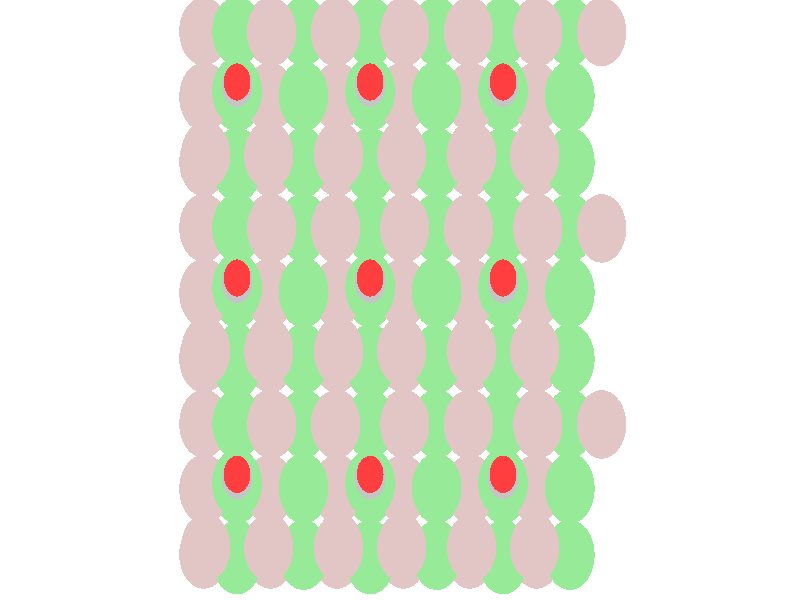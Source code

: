 #include "colors.inc"
#include "finish.inc"

global_settings {assumed_gamma 1 max_trace_level 6}
background {color White}
camera {orthographic
  right -35.40*x up 19.10*y
  direction 1.00*z
  location <0,0,50.00> look_at <0,0,0>}
light_source {<  2.00,   3.00,  40.00> color White
  area_light <0.70, 0, 0>, <0, 0.70, 0>, 3, 3
  adaptive 1 jitter}

#declare simple = finish {phong 0.7}
#declare pale = finish {ambient .5 diffuse .85 roughness .001 specular 0.200 }
#declare intermediate = finish {ambient 0.3 diffuse 0.6 specular 0.10 roughness 0.04 }
#declare vmd = finish {ambient .0 diffuse .65 phong 0.1 phong_size 40. specular 0.500 }
#declare jmol = finish {ambient .2 diffuse .6 specular 1 roughness .001 metallic}
#declare ase2 = finish {ambient 0.05 brilliance 3 diffuse 0.6 metallic specular 0.70 roughness 0.04 reflection 0.15}
#declare ase3 = finish {ambient .15 brilliance 2 diffuse .6 metallic specular 1. roughness .001 reflection .0}
#declare glass = finish {ambient .05 diffuse .3 specular 1. roughness .001}
#declare glass2 = finish {ambient .0 diffuse .3 specular 1. reflection .25 roughness .001}
#declare Rcell = 0.070;
#declare Rbond = 0.100;

#macro atom(LOC, R, COL, TRANS, FIN)
  sphere{LOC, R texture{pigment{color COL transmit TRANS} finish{FIN}}}
#end
#macro constrain(LOC, R, COL, TRANS FIN)
union{torus{R, Rcell rotate 45*z texture{pigment{color COL transmit TRANS} finish{FIN}}}
      torus{R, Rcell rotate -45*z texture{pigment{color COL transmit TRANS} finish{FIN}}}
      translate LOC}
#end

atom(< -7.21,  -5.66,  -5.32>, 0.68, rgb <0.56, 0.56, 0.56>, 0.0, simple) // #0 
atom(< -7.21,  -5.55,  -4.16>, 0.59, rgb <1.00, 0.05, 0.05>, 0.0, simple) // #1 
atom(< -8.68,  -3.94, -11.76>, 1.09, rgb <0.76, 0.56, 0.56>, 0.0, simple) // #2 
atom(< -8.68,  -6.02, -13.84>, 1.09, rgb <0.76, 0.56, 0.56>, 0.0, simple) // #3 
atom(< -8.68,  -8.10, -11.76>, 1.09, rgb <0.76, 0.56, 0.56>, 0.0, simple) // #4 
atom(< -2.85,  -3.96,  -7.48>, 1.09, rgb <0.76, 0.56, 0.56>, 0.0, simple) // #5 
atom(< -8.62,  -6.02,  -9.69>, 1.09, rgb <0.76, 0.56, 0.56>, 0.0, simple) // #6 
atom(< -8.60,  -7.88,  -7.62>, 1.09, rgb <0.76, 0.56, 0.56>, 0.0, simple) // #7 
atom(< -5.74,  -3.94, -11.76>, 1.09, rgb <0.76, 0.56, 0.56>, 0.0, simple) // #8 
atom(< -5.74,  -6.02, -13.84>, 1.09, rgb <0.76, 0.56, 0.56>, 0.0, simple) // #9 
atom(< -5.74,  -8.10, -11.76>, 1.09, rgb <0.76, 0.56, 0.56>, 0.0, simple) // #10 
atom(< -5.68,  -3.96,  -7.48>, 1.09, rgb <0.76, 0.56, 0.56>, 0.0, simple) // #11 
atom(< -5.79,  -6.02,  -9.69>, 1.09, rgb <0.76, 0.56, 0.56>, 0.0, simple) // #12 
atom(< -5.81,  -7.88,  -7.62>, 1.09, rgb <0.76, 0.56, 0.56>, 0.0, simple) // #13 
atom(< -7.21,  -3.94, -13.84>, 1.10, rgb <0.31, 0.82, 0.31>, 0.0, simple) // #14 
atom(< -7.21,  -6.02, -11.76>, 1.10, rgb <0.31, 0.82, 0.31>, 0.0, simple) // #15 
atom(< -7.21,  -8.10, -13.84>, 1.10, rgb <0.31, 0.82, 0.31>, 0.0, simple) // #16 
atom(< -7.21,  -3.94,  -9.68>, 1.10, rgb <0.31, 0.82, 0.31>, 0.0, simple) // #17 
atom(< -7.21,  -5.84,  -7.09>, 1.10, rgb <0.31, 0.82, 0.31>, 0.0, simple) // #18 
atom(< -7.21,  -8.27,  -9.75>, 1.10, rgb <0.31, 0.82, 0.31>, 0.0, simple) // #19 
atom(< -4.27,  -3.94, -13.84>, 1.10, rgb <0.31, 0.82, 0.31>, 0.0, simple) // #20 
atom(< -4.27,  -6.02, -11.76>, 1.10, rgb <0.31, 0.82, 0.31>, 0.0, simple) // #21 
atom(< -4.27,  -8.10, -13.84>, 1.10, rgb <0.31, 0.82, 0.31>, 0.0, simple) // #22 
atom(< -4.27,  -3.94,  -9.68>, 1.10, rgb <0.31, 0.82, 0.31>, 0.0, simple) // #23 
atom(< -4.27,  -5.98,  -7.78>, 1.10, rgb <0.31, 0.82, 0.31>, 0.0, simple) // #24 
atom(< -4.27,  -8.13,  -9.59>, 1.10, rgb <0.31, 0.82, 0.31>, 0.0, simple) // #25 
atom(< -7.21,   0.58,  -3.24>, 0.68, rgb <0.56, 0.56, 0.56>, 0.0, simple) // #26 
atom(< -7.21,   0.70,  -2.08>, 0.59, rgb <1.00, 0.05, 0.05>, 0.0, simple) // #27 
atom(< -8.68,   2.30,  -9.68>, 1.09, rgb <0.76, 0.56, 0.56>, 0.0, simple) // #28 
atom(< -8.68,   0.22, -11.76>, 1.09, rgb <0.76, 0.56, 0.56>, 0.0, simple) // #29 
atom(< -8.68,  -1.86,  -9.68>, 1.09, rgb <0.76, 0.56, 0.56>, 0.0, simple) // #30 
atom(< -2.85,   2.28,  -5.40>, 1.09, rgb <0.76, 0.56, 0.56>, 0.0, simple) // #31 
atom(< -8.62,   0.23,  -7.61>, 1.09, rgb <0.76, 0.56, 0.56>, 0.0, simple) // #32 
atom(< -8.60,  -1.63,  -5.54>, 1.09, rgb <0.76, 0.56, 0.56>, 0.0, simple) // #33 
atom(< -5.74,   2.30,  -9.68>, 1.09, rgb <0.76, 0.56, 0.56>, 0.0, simple) // #34 
atom(< -5.74,   0.22, -11.76>, 1.09, rgb <0.76, 0.56, 0.56>, 0.0, simple) // #35 
atom(< -5.74,  -1.86,  -9.68>, 1.09, rgb <0.76, 0.56, 0.56>, 0.0, simple) // #36 
atom(< -5.68,   2.28,  -5.40>, 1.09, rgb <0.76, 0.56, 0.56>, 0.0, simple) // #37 
atom(< -5.79,   0.23,  -7.60>, 1.09, rgb <0.76, 0.56, 0.56>, 0.0, simple) // #38 
atom(< -5.81,  -1.63,  -5.54>, 1.09, rgb <0.76, 0.56, 0.56>, 0.0, simple) // #39 
atom(< -7.21,   2.30, -11.76>, 1.10, rgb <0.31, 0.82, 0.31>, 0.0, simple) // #40 
atom(< -7.21,   0.22,  -9.68>, 1.10, rgb <0.31, 0.82, 0.31>, 0.0, simple) // #41 
atom(< -7.21,  -1.86, -11.76>, 1.10, rgb <0.31, 0.82, 0.31>, 0.0, simple) // #42 
atom(< -7.21,   2.30,  -7.60>, 1.10, rgb <0.31, 0.82, 0.31>, 0.0, simple) // #43 
atom(< -7.21,   0.40,  -5.01>, 1.10, rgb <0.31, 0.82, 0.31>, 0.0, simple) // #44 
atom(< -7.21,  -2.03,  -7.67>, 1.10, rgb <0.31, 0.82, 0.31>, 0.0, simple) // #45 
atom(< -4.27,   2.30, -11.76>, 1.10, rgb <0.31, 0.82, 0.31>, 0.0, simple) // #46 
atom(< -4.27,   0.22,  -9.68>, 1.10, rgb <0.31, 0.82, 0.31>, 0.0, simple) // #47 
atom(< -4.27,  -1.86, -11.76>, 1.10, rgb <0.31, 0.82, 0.31>, 0.0, simple) // #48 
atom(< -4.27,   2.30,  -7.60>, 1.10, rgb <0.31, 0.82, 0.31>, 0.0, simple) // #49 
atom(< -4.27,   0.26,  -5.70>, 1.10, rgb <0.31, 0.82, 0.31>, 0.0, simple) // #50 
atom(< -4.27,  -1.89,  -7.51>, 1.10, rgb <0.31, 0.82, 0.31>, 0.0, simple) // #51 
atom(< -7.21,   6.83,  -1.16>, 0.68, rgb <0.56, 0.56, 0.56>, 0.0, simple) // #52 
atom(< -7.21,   6.94,   0.00>, 0.59, rgb <1.00, 0.05, 0.05>, 0.0, simple) // #53 
atom(< -8.68,   8.55,  -7.60>, 1.09, rgb <0.76, 0.56, 0.56>, 0.0, simple) // #54 
atom(< -8.68,   6.47,  -9.68>, 1.09, rgb <0.76, 0.56, 0.56>, 0.0, simple) // #55 
atom(< -8.68,   4.39,  -7.60>, 1.09, rgb <0.76, 0.56, 0.56>, 0.0, simple) // #56 
atom(< -2.85,   8.53,  -3.32>, 1.09, rgb <0.76, 0.56, 0.56>, 0.0, simple) // #57 
atom(< -8.62,   6.47,  -5.52>, 1.09, rgb <0.76, 0.56, 0.56>, 0.0, simple) // #58 
atom(< -8.60,   4.61,  -3.45>, 1.09, rgb <0.76, 0.56, 0.56>, 0.0, simple) // #59 
atom(< -5.74,   8.55,  -7.60>, 1.09, rgb <0.76, 0.56, 0.56>, 0.0, simple) // #60 
atom(< -5.74,   6.47,  -9.68>, 1.09, rgb <0.76, 0.56, 0.56>, 0.0, simple) // #61 
atom(< -5.74,   4.39,  -7.60>, 1.09, rgb <0.76, 0.56, 0.56>, 0.0, simple) // #62 
atom(< -5.68,   8.53,  -3.32>, 1.09, rgb <0.76, 0.56, 0.56>, 0.0, simple) // #63 
atom(< -5.79,   6.47,  -5.52>, 1.09, rgb <0.76, 0.56, 0.56>, 0.0, simple) // #64 
atom(< -5.81,   4.61,  -3.45>, 1.09, rgb <0.76, 0.56, 0.56>, 0.0, simple) // #65 
atom(< -7.21,   8.55,  -9.68>, 1.10, rgb <0.31, 0.82, 0.31>, 0.0, simple) // #66 
atom(< -7.21,   6.47,  -7.60>, 1.10, rgb <0.31, 0.82, 0.31>, 0.0, simple) // #67 
atom(< -7.21,   4.39,  -9.68>, 1.10, rgb <0.31, 0.82, 0.31>, 0.0, simple) // #68 
atom(< -7.21,   8.55,  -5.52>, 1.10, rgb <0.31, 0.82, 0.31>, 0.0, simple) // #69 
atom(< -7.21,   6.64,  -2.93>, 1.10, rgb <0.31, 0.82, 0.31>, 0.0, simple) // #70 
atom(< -7.21,   4.22,  -5.59>, 1.10, rgb <0.31, 0.82, 0.31>, 0.0, simple) // #71 
atom(< -4.27,   8.55,  -9.68>, 1.10, rgb <0.31, 0.82, 0.31>, 0.0, simple) // #72 
atom(< -4.27,   6.47,  -7.60>, 1.10, rgb <0.31, 0.82, 0.31>, 0.0, simple) // #73 
atom(< -4.27,   4.39,  -9.68>, 1.10, rgb <0.31, 0.82, 0.31>, 0.0, simple) // #74 
atom(< -4.27,   8.55,  -5.52>, 1.10, rgb <0.31, 0.82, 0.31>, 0.0, simple) // #75 
atom(< -4.27,   6.50,  -3.62>, 1.10, rgb <0.31, 0.82, 0.31>, 0.0, simple) // #76 
atom(< -4.27,   4.36,  -5.43>, 1.10, rgb <0.31, 0.82, 0.31>, 0.0, simple) // #77 
atom(< -1.32,  -5.66,  -5.32>, 0.68, rgb <0.56, 0.56, 0.56>, 0.0, simple) // #78 
atom(< -1.32,  -5.55,  -4.16>, 0.59, rgb <1.00, 0.05, 0.05>, 0.0, simple) // #79 
atom(< -2.79,  -3.94, -11.76>, 1.09, rgb <0.76, 0.56, 0.56>, 0.0, simple) // #80 
atom(< -2.79,  -6.02, -13.84>, 1.09, rgb <0.76, 0.56, 0.56>, 0.0, simple) // #81 
atom(< -2.79,  -8.10, -11.76>, 1.09, rgb <0.76, 0.56, 0.56>, 0.0, simple) // #82 
atom(<  3.03,  -3.96,  -7.48>, 1.09, rgb <0.76, 0.56, 0.56>, 0.0, simple) // #83 
atom(< -2.74,  -6.02,  -9.69>, 1.09, rgb <0.76, 0.56, 0.56>, 0.0, simple) // #84 
atom(< -2.72,  -7.88,  -7.62>, 1.09, rgb <0.76, 0.56, 0.56>, 0.0, simple) // #85 
atom(<  0.15,  -3.94, -11.76>, 1.09, rgb <0.76, 0.56, 0.56>, 0.0, simple) // #86 
atom(<  0.15,  -6.02, -13.84>, 1.09, rgb <0.76, 0.56, 0.56>, 0.0, simple) // #87 
atom(<  0.15,  -8.10, -11.76>, 1.09, rgb <0.76, 0.56, 0.56>, 0.0, simple) // #88 
atom(<  0.21,  -3.96,  -7.48>, 1.09, rgb <0.76, 0.56, 0.56>, 0.0, simple) // #89 
atom(<  0.09,  -6.02,  -9.69>, 1.09, rgb <0.76, 0.56, 0.56>, 0.0, simple) // #90 
atom(<  0.07,  -7.88,  -7.62>, 1.09, rgb <0.76, 0.56, 0.56>, 0.0, simple) // #91 
atom(< -1.32,  -3.94, -13.84>, 1.10, rgb <0.31, 0.82, 0.31>, 0.0, simple) // #92 
atom(< -1.32,  -6.02, -11.76>, 1.10, rgb <0.31, 0.82, 0.31>, 0.0, simple) // #93 
atom(< -1.32,  -8.10, -13.84>, 1.10, rgb <0.31, 0.82, 0.31>, 0.0, simple) // #94 
atom(< -1.32,  -3.94,  -9.68>, 1.10, rgb <0.31, 0.82, 0.31>, 0.0, simple) // #95 
atom(< -1.32,  -5.84,  -7.09>, 1.10, rgb <0.31, 0.82, 0.31>, 0.0, simple) // #96 
atom(< -1.32,  -8.27,  -9.75>, 1.10, rgb <0.31, 0.82, 0.31>, 0.0, simple) // #97 
atom(<  1.62,  -3.94, -13.84>, 1.10, rgb <0.31, 0.82, 0.31>, 0.0, simple) // #98 
atom(<  1.62,  -6.02, -11.76>, 1.10, rgb <0.31, 0.82, 0.31>, 0.0, simple) // #99 
atom(<  1.62,  -8.10, -13.84>, 1.10, rgb <0.31, 0.82, 0.31>, 0.0, simple) // #100 
atom(<  1.62,  -3.94,  -9.68>, 1.10, rgb <0.31, 0.82, 0.31>, 0.0, simple) // #101 
atom(<  1.62,  -5.98,  -7.78>, 1.10, rgb <0.31, 0.82, 0.31>, 0.0, simple) // #102 
atom(<  1.62,  -8.13,  -9.59>, 1.10, rgb <0.31, 0.82, 0.31>, 0.0, simple) // #103 
atom(< -1.32,   0.58,  -3.24>, 0.68, rgb <0.56, 0.56, 0.56>, 0.0, simple) // #104 
atom(< -1.32,   0.70,  -2.08>, 0.59, rgb <1.00, 0.05, 0.05>, 0.0, simple) // #105 
atom(< -2.79,   2.30,  -9.68>, 1.09, rgb <0.76, 0.56, 0.56>, 0.0, simple) // #106 
atom(< -2.79,   0.22, -11.76>, 1.09, rgb <0.76, 0.56, 0.56>, 0.0, simple) // #107 
atom(< -2.79,  -1.86,  -9.68>, 1.09, rgb <0.76, 0.56, 0.56>, 0.0, simple) // #108 
atom(<  3.03,   2.28,  -5.40>, 1.09, rgb <0.76, 0.56, 0.56>, 0.0, simple) // #109 
atom(< -2.74,   0.23,  -7.61>, 1.09, rgb <0.76, 0.56, 0.56>, 0.0, simple) // #110 
atom(< -2.72,  -1.63,  -5.54>, 1.09, rgb <0.76, 0.56, 0.56>, 0.0, simple) // #111 
atom(<  0.15,   2.30,  -9.68>, 1.09, rgb <0.76, 0.56, 0.56>, 0.0, simple) // #112 
atom(<  0.15,   0.22, -11.76>, 1.09, rgb <0.76, 0.56, 0.56>, 0.0, simple) // #113 
atom(<  0.15,  -1.86,  -9.68>, 1.09, rgb <0.76, 0.56, 0.56>, 0.0, simple) // #114 
atom(<  0.21,   2.28,  -5.40>, 1.09, rgb <0.76, 0.56, 0.56>, 0.0, simple) // #115 
atom(<  0.09,   0.23,  -7.60>, 1.09, rgb <0.76, 0.56, 0.56>, 0.0, simple) // #116 
atom(<  0.07,  -1.63,  -5.54>, 1.09, rgb <0.76, 0.56, 0.56>, 0.0, simple) // #117 
atom(< -1.32,   2.30, -11.76>, 1.10, rgb <0.31, 0.82, 0.31>, 0.0, simple) // #118 
atom(< -1.32,   0.22,  -9.68>, 1.10, rgb <0.31, 0.82, 0.31>, 0.0, simple) // #119 
atom(< -1.32,  -1.86, -11.76>, 1.10, rgb <0.31, 0.82, 0.31>, 0.0, simple) // #120 
atom(< -1.32,   2.30,  -7.60>, 1.10, rgb <0.31, 0.82, 0.31>, 0.0, simple) // #121 
atom(< -1.32,   0.40,  -5.01>, 1.10, rgb <0.31, 0.82, 0.31>, 0.0, simple) // #122 
atom(< -1.32,  -2.03,  -7.67>, 1.10, rgb <0.31, 0.82, 0.31>, 0.0, simple) // #123 
atom(<  1.62,   2.30, -11.76>, 1.10, rgb <0.31, 0.82, 0.31>, 0.0, simple) // #124 
atom(<  1.62,   0.22,  -9.68>, 1.10, rgb <0.31, 0.82, 0.31>, 0.0, simple) // #125 
atom(<  1.62,  -1.86, -11.76>, 1.10, rgb <0.31, 0.82, 0.31>, 0.0, simple) // #126 
atom(<  1.62,   2.30,  -7.60>, 1.10, rgb <0.31, 0.82, 0.31>, 0.0, simple) // #127 
atom(<  1.62,   0.26,  -5.70>, 1.10, rgb <0.31, 0.82, 0.31>, 0.0, simple) // #128 
atom(<  1.62,  -1.89,  -7.51>, 1.10, rgb <0.31, 0.82, 0.31>, 0.0, simple) // #129 
atom(< -1.32,   6.83,  -1.16>, 0.68, rgb <0.56, 0.56, 0.56>, 0.0, simple) // #130 
atom(< -1.32,   6.94,   0.00>, 0.59, rgb <1.00, 0.05, 0.05>, 0.0, simple) // #131 
atom(< -2.79,   8.55,  -7.60>, 1.09, rgb <0.76, 0.56, 0.56>, 0.0, simple) // #132 
atom(< -2.79,   6.47,  -9.68>, 1.09, rgb <0.76, 0.56, 0.56>, 0.0, simple) // #133 
atom(< -2.79,   4.39,  -7.60>, 1.09, rgb <0.76, 0.56, 0.56>, 0.0, simple) // #134 
atom(<  3.03,   8.53,  -3.32>, 1.09, rgb <0.76, 0.56, 0.56>, 0.0, simple) // #135 
atom(< -2.74,   6.47,  -5.52>, 1.09, rgb <0.76, 0.56, 0.56>, 0.0, simple) // #136 
atom(< -2.72,   4.61,  -3.45>, 1.09, rgb <0.76, 0.56, 0.56>, 0.0, simple) // #137 
atom(<  0.15,   8.55,  -7.60>, 1.09, rgb <0.76, 0.56, 0.56>, 0.0, simple) // #138 
atom(<  0.15,   6.47,  -9.68>, 1.09, rgb <0.76, 0.56, 0.56>, 0.0, simple) // #139 
atom(<  0.15,   4.39,  -7.60>, 1.09, rgb <0.76, 0.56, 0.56>, 0.0, simple) // #140 
atom(<  0.21,   8.53,  -3.32>, 1.09, rgb <0.76, 0.56, 0.56>, 0.0, simple) // #141 
atom(<  0.09,   6.47,  -5.52>, 1.09, rgb <0.76, 0.56, 0.56>, 0.0, simple) // #142 
atom(<  0.07,   4.61,  -3.45>, 1.09, rgb <0.76, 0.56, 0.56>, 0.0, simple) // #143 
atom(< -1.32,   8.55,  -9.68>, 1.10, rgb <0.31, 0.82, 0.31>, 0.0, simple) // #144 
atom(< -1.32,   6.47,  -7.60>, 1.10, rgb <0.31, 0.82, 0.31>, 0.0, simple) // #145 
atom(< -1.32,   4.39,  -9.68>, 1.10, rgb <0.31, 0.82, 0.31>, 0.0, simple) // #146 
atom(< -1.32,   8.55,  -5.52>, 1.10, rgb <0.31, 0.82, 0.31>, 0.0, simple) // #147 
atom(< -1.32,   6.64,  -2.93>, 1.10, rgb <0.31, 0.82, 0.31>, 0.0, simple) // #148 
atom(< -1.32,   4.22,  -5.59>, 1.10, rgb <0.31, 0.82, 0.31>, 0.0, simple) // #149 
atom(<  1.62,   8.55,  -9.68>, 1.10, rgb <0.31, 0.82, 0.31>, 0.0, simple) // #150 
atom(<  1.62,   6.47,  -7.60>, 1.10, rgb <0.31, 0.82, 0.31>, 0.0, simple) // #151 
atom(<  1.62,   4.39,  -9.68>, 1.10, rgb <0.31, 0.82, 0.31>, 0.0, simple) // #152 
atom(<  1.62,   8.55,  -5.52>, 1.10, rgb <0.31, 0.82, 0.31>, 0.0, simple) // #153 
atom(<  1.62,   6.50,  -3.62>, 1.10, rgb <0.31, 0.82, 0.31>, 0.0, simple) // #154 
atom(<  1.62,   4.36,  -5.43>, 1.10, rgb <0.31, 0.82, 0.31>, 0.0, simple) // #155 
atom(<  4.56,  -5.66,  -5.32>, 0.68, rgb <0.56, 0.56, 0.56>, 0.0, simple) // #156 
atom(<  4.56,  -5.55,  -4.16>, 0.59, rgb <1.00, 0.05, 0.05>, 0.0, simple) // #157 
atom(<  3.09,  -3.94, -11.76>, 1.09, rgb <0.76, 0.56, 0.56>, 0.0, simple) // #158 
atom(<  3.09,  -6.02, -13.84>, 1.09, rgb <0.76, 0.56, 0.56>, 0.0, simple) // #159 
atom(<  3.09,  -8.10, -11.76>, 1.09, rgb <0.76, 0.56, 0.56>, 0.0, simple) // #160 
atom(<  8.92,  -3.96,  -7.48>, 1.09, rgb <0.76, 0.56, 0.56>, 0.0, simple) // #161 
atom(<  3.15,  -6.02,  -9.69>, 1.09, rgb <0.76, 0.56, 0.56>, 0.0, simple) // #162 
atom(<  3.17,  -7.88,  -7.62>, 1.09, rgb <0.76, 0.56, 0.56>, 0.0, simple) // #163 
atom(<  6.04,  -3.94, -11.76>, 1.09, rgb <0.76, 0.56, 0.56>, 0.0, simple) // #164 
atom(<  6.04,  -6.02, -13.84>, 1.09, rgb <0.76, 0.56, 0.56>, 0.0, simple) // #165 
atom(<  6.04,  -8.10, -11.76>, 1.09, rgb <0.76, 0.56, 0.56>, 0.0, simple) // #166 
atom(<  6.10,  -3.96,  -7.48>, 1.09, rgb <0.76, 0.56, 0.56>, 0.0, simple) // #167 
atom(<  5.98,  -6.02,  -9.69>, 1.09, rgb <0.76, 0.56, 0.56>, 0.0, simple) // #168 
atom(<  5.96,  -7.88,  -7.62>, 1.09, rgb <0.76, 0.56, 0.56>, 0.0, simple) // #169 
atom(<  4.56,  -3.94, -13.84>, 1.10, rgb <0.31, 0.82, 0.31>, 0.0, simple) // #170 
atom(<  4.56,  -6.02, -11.76>, 1.10, rgb <0.31, 0.82, 0.31>, 0.0, simple) // #171 
atom(<  4.56,  -8.10, -13.84>, 1.10, rgb <0.31, 0.82, 0.31>, 0.0, simple) // #172 
atom(<  4.56,  -3.94,  -9.68>, 1.10, rgb <0.31, 0.82, 0.31>, 0.0, simple) // #173 
atom(<  4.56,  -5.84,  -7.09>, 1.10, rgb <0.31, 0.82, 0.31>, 0.0, simple) // #174 
atom(<  4.56,  -8.27,  -9.75>, 1.10, rgb <0.31, 0.82, 0.31>, 0.0, simple) // #175 
atom(<  7.51,  -3.94, -13.84>, 1.10, rgb <0.31, 0.82, 0.31>, 0.0, simple) // #176 
atom(<  7.51,  -6.02, -11.76>, 1.10, rgb <0.31, 0.82, 0.31>, 0.0, simple) // #177 
atom(<  7.51,  -8.10, -13.84>, 1.10, rgb <0.31, 0.82, 0.31>, 0.0, simple) // #178 
atom(<  7.51,  -3.94,  -9.68>, 1.10, rgb <0.31, 0.82, 0.31>, 0.0, simple) // #179 
atom(<  7.51,  -5.98,  -7.78>, 1.10, rgb <0.31, 0.82, 0.31>, 0.0, simple) // #180 
atom(<  7.51,  -8.13,  -9.59>, 1.10, rgb <0.31, 0.82, 0.31>, 0.0, simple) // #181 
atom(<  4.56,   0.58,  -3.24>, 0.68, rgb <0.56, 0.56, 0.56>, 0.0, simple) // #182 
atom(<  4.56,   0.70,  -2.08>, 0.59, rgb <1.00, 0.05, 0.05>, 0.0, simple) // #183 
atom(<  3.09,   2.30,  -9.68>, 1.09, rgb <0.76, 0.56, 0.56>, 0.0, simple) // #184 
atom(<  3.09,   0.22, -11.76>, 1.09, rgb <0.76, 0.56, 0.56>, 0.0, simple) // #185 
atom(<  3.09,  -1.86,  -9.68>, 1.09, rgb <0.76, 0.56, 0.56>, 0.0, simple) // #186 
atom(<  8.92,   2.28,  -5.40>, 1.09, rgb <0.76, 0.56, 0.56>, 0.0, simple) // #187 
atom(<  3.15,   0.23,  -7.61>, 1.09, rgb <0.76, 0.56, 0.56>, 0.0, simple) // #188 
atom(<  3.17,  -1.63,  -5.54>, 1.09, rgb <0.76, 0.56, 0.56>, 0.0, simple) // #189 
atom(<  6.04,   2.30,  -9.68>, 1.09, rgb <0.76, 0.56, 0.56>, 0.0, simple) // #190 
atom(<  6.04,   0.22, -11.76>, 1.09, rgb <0.76, 0.56, 0.56>, 0.0, simple) // #191 
atom(<  6.04,  -1.86,  -9.68>, 1.09, rgb <0.76, 0.56, 0.56>, 0.0, simple) // #192 
atom(<  6.10,   2.28,  -5.40>, 1.09, rgb <0.76, 0.56, 0.56>, 0.0, simple) // #193 
atom(<  5.98,   0.23,  -7.60>, 1.09, rgb <0.76, 0.56, 0.56>, 0.0, simple) // #194 
atom(<  5.96,  -1.63,  -5.54>, 1.09, rgb <0.76, 0.56, 0.56>, 0.0, simple) // #195 
atom(<  4.56,   2.30, -11.76>, 1.10, rgb <0.31, 0.82, 0.31>, 0.0, simple) // #196 
atom(<  4.56,   0.22,  -9.68>, 1.10, rgb <0.31, 0.82, 0.31>, 0.0, simple) // #197 
atom(<  4.56,  -1.86, -11.76>, 1.10, rgb <0.31, 0.82, 0.31>, 0.0, simple) // #198 
atom(<  4.56,   2.30,  -7.60>, 1.10, rgb <0.31, 0.82, 0.31>, 0.0, simple) // #199 
atom(<  4.56,   0.40,  -5.01>, 1.10, rgb <0.31, 0.82, 0.31>, 0.0, simple) // #200 
atom(<  4.56,  -2.03,  -7.67>, 1.10, rgb <0.31, 0.82, 0.31>, 0.0, simple) // #201 
atom(<  7.51,   2.30, -11.76>, 1.10, rgb <0.31, 0.82, 0.31>, 0.0, simple) // #202 
atom(<  7.51,   0.22,  -9.68>, 1.10, rgb <0.31, 0.82, 0.31>, 0.0, simple) // #203 
atom(<  7.51,  -1.86, -11.76>, 1.10, rgb <0.31, 0.82, 0.31>, 0.0, simple) // #204 
atom(<  7.51,   2.30,  -7.60>, 1.10, rgb <0.31, 0.82, 0.31>, 0.0, simple) // #205 
atom(<  7.51,   0.26,  -5.70>, 1.10, rgb <0.31, 0.82, 0.31>, 0.0, simple) // #206 
atom(<  7.51,  -1.89,  -7.51>, 1.10, rgb <0.31, 0.82, 0.31>, 0.0, simple) // #207 
atom(<  4.56,   6.83,  -1.16>, 0.68, rgb <0.56, 0.56, 0.56>, 0.0, simple) // #208 
atom(<  4.56,   6.94,   0.00>, 0.59, rgb <1.00, 0.05, 0.05>, 0.0, simple) // #209 
atom(<  3.09,   8.55,  -7.60>, 1.09, rgb <0.76, 0.56, 0.56>, 0.0, simple) // #210 
atom(<  3.09,   6.47,  -9.68>, 1.09, rgb <0.76, 0.56, 0.56>, 0.0, simple) // #211 
atom(<  3.09,   4.39,  -7.60>, 1.09, rgb <0.76, 0.56, 0.56>, 0.0, simple) // #212 
atom(<  8.92,   8.53,  -3.32>, 1.09, rgb <0.76, 0.56, 0.56>, 0.0, simple) // #213 
atom(<  3.15,   6.47,  -5.52>, 1.09, rgb <0.76, 0.56, 0.56>, 0.0, simple) // #214 
atom(<  3.17,   4.61,  -3.45>, 1.09, rgb <0.76, 0.56, 0.56>, 0.0, simple) // #215 
atom(<  6.04,   8.55,  -7.60>, 1.09, rgb <0.76, 0.56, 0.56>, 0.0, simple) // #216 
atom(<  6.04,   6.47,  -9.68>, 1.09, rgb <0.76, 0.56, 0.56>, 0.0, simple) // #217 
atom(<  6.04,   4.39,  -7.60>, 1.09, rgb <0.76, 0.56, 0.56>, 0.0, simple) // #218 
atom(<  6.10,   8.53,  -3.32>, 1.09, rgb <0.76, 0.56, 0.56>, 0.0, simple) // #219 
atom(<  5.98,   6.47,  -5.52>, 1.09, rgb <0.76, 0.56, 0.56>, 0.0, simple) // #220 
atom(<  5.96,   4.61,  -3.45>, 1.09, rgb <0.76, 0.56, 0.56>, 0.0, simple) // #221 
atom(<  4.56,   8.55,  -9.68>, 1.10, rgb <0.31, 0.82, 0.31>, 0.0, simple) // #222 
atom(<  4.56,   6.47,  -7.60>, 1.10, rgb <0.31, 0.82, 0.31>, 0.0, simple) // #223 
atom(<  4.56,   4.39,  -9.68>, 1.10, rgb <0.31, 0.82, 0.31>, 0.0, simple) // #224 
atom(<  4.56,   8.55,  -5.52>, 1.10, rgb <0.31, 0.82, 0.31>, 0.0, simple) // #225 
atom(<  4.56,   6.64,  -2.93>, 1.10, rgb <0.31, 0.82, 0.31>, 0.0, simple) // #226 
atom(<  4.56,   4.22,  -5.59>, 1.10, rgb <0.31, 0.82, 0.31>, 0.0, simple) // #227 
atom(<  7.51,   8.55,  -9.68>, 1.10, rgb <0.31, 0.82, 0.31>, 0.0, simple) // #228 
atom(<  7.51,   6.47,  -7.60>, 1.10, rgb <0.31, 0.82, 0.31>, 0.0, simple) // #229 
atom(<  7.51,   4.39,  -9.68>, 1.10, rgb <0.31, 0.82, 0.31>, 0.0, simple) // #230 
atom(<  7.51,   8.55,  -5.52>, 1.10, rgb <0.31, 0.82, 0.31>, 0.0, simple) // #231 
atom(<  7.51,   6.50,  -3.62>, 1.10, rgb <0.31, 0.82, 0.31>, 0.0, simple) // #232 
atom(<  7.51,   4.36,  -5.43>, 1.10, rgb <0.31, 0.82, 0.31>, 0.0, simple) // #233 
